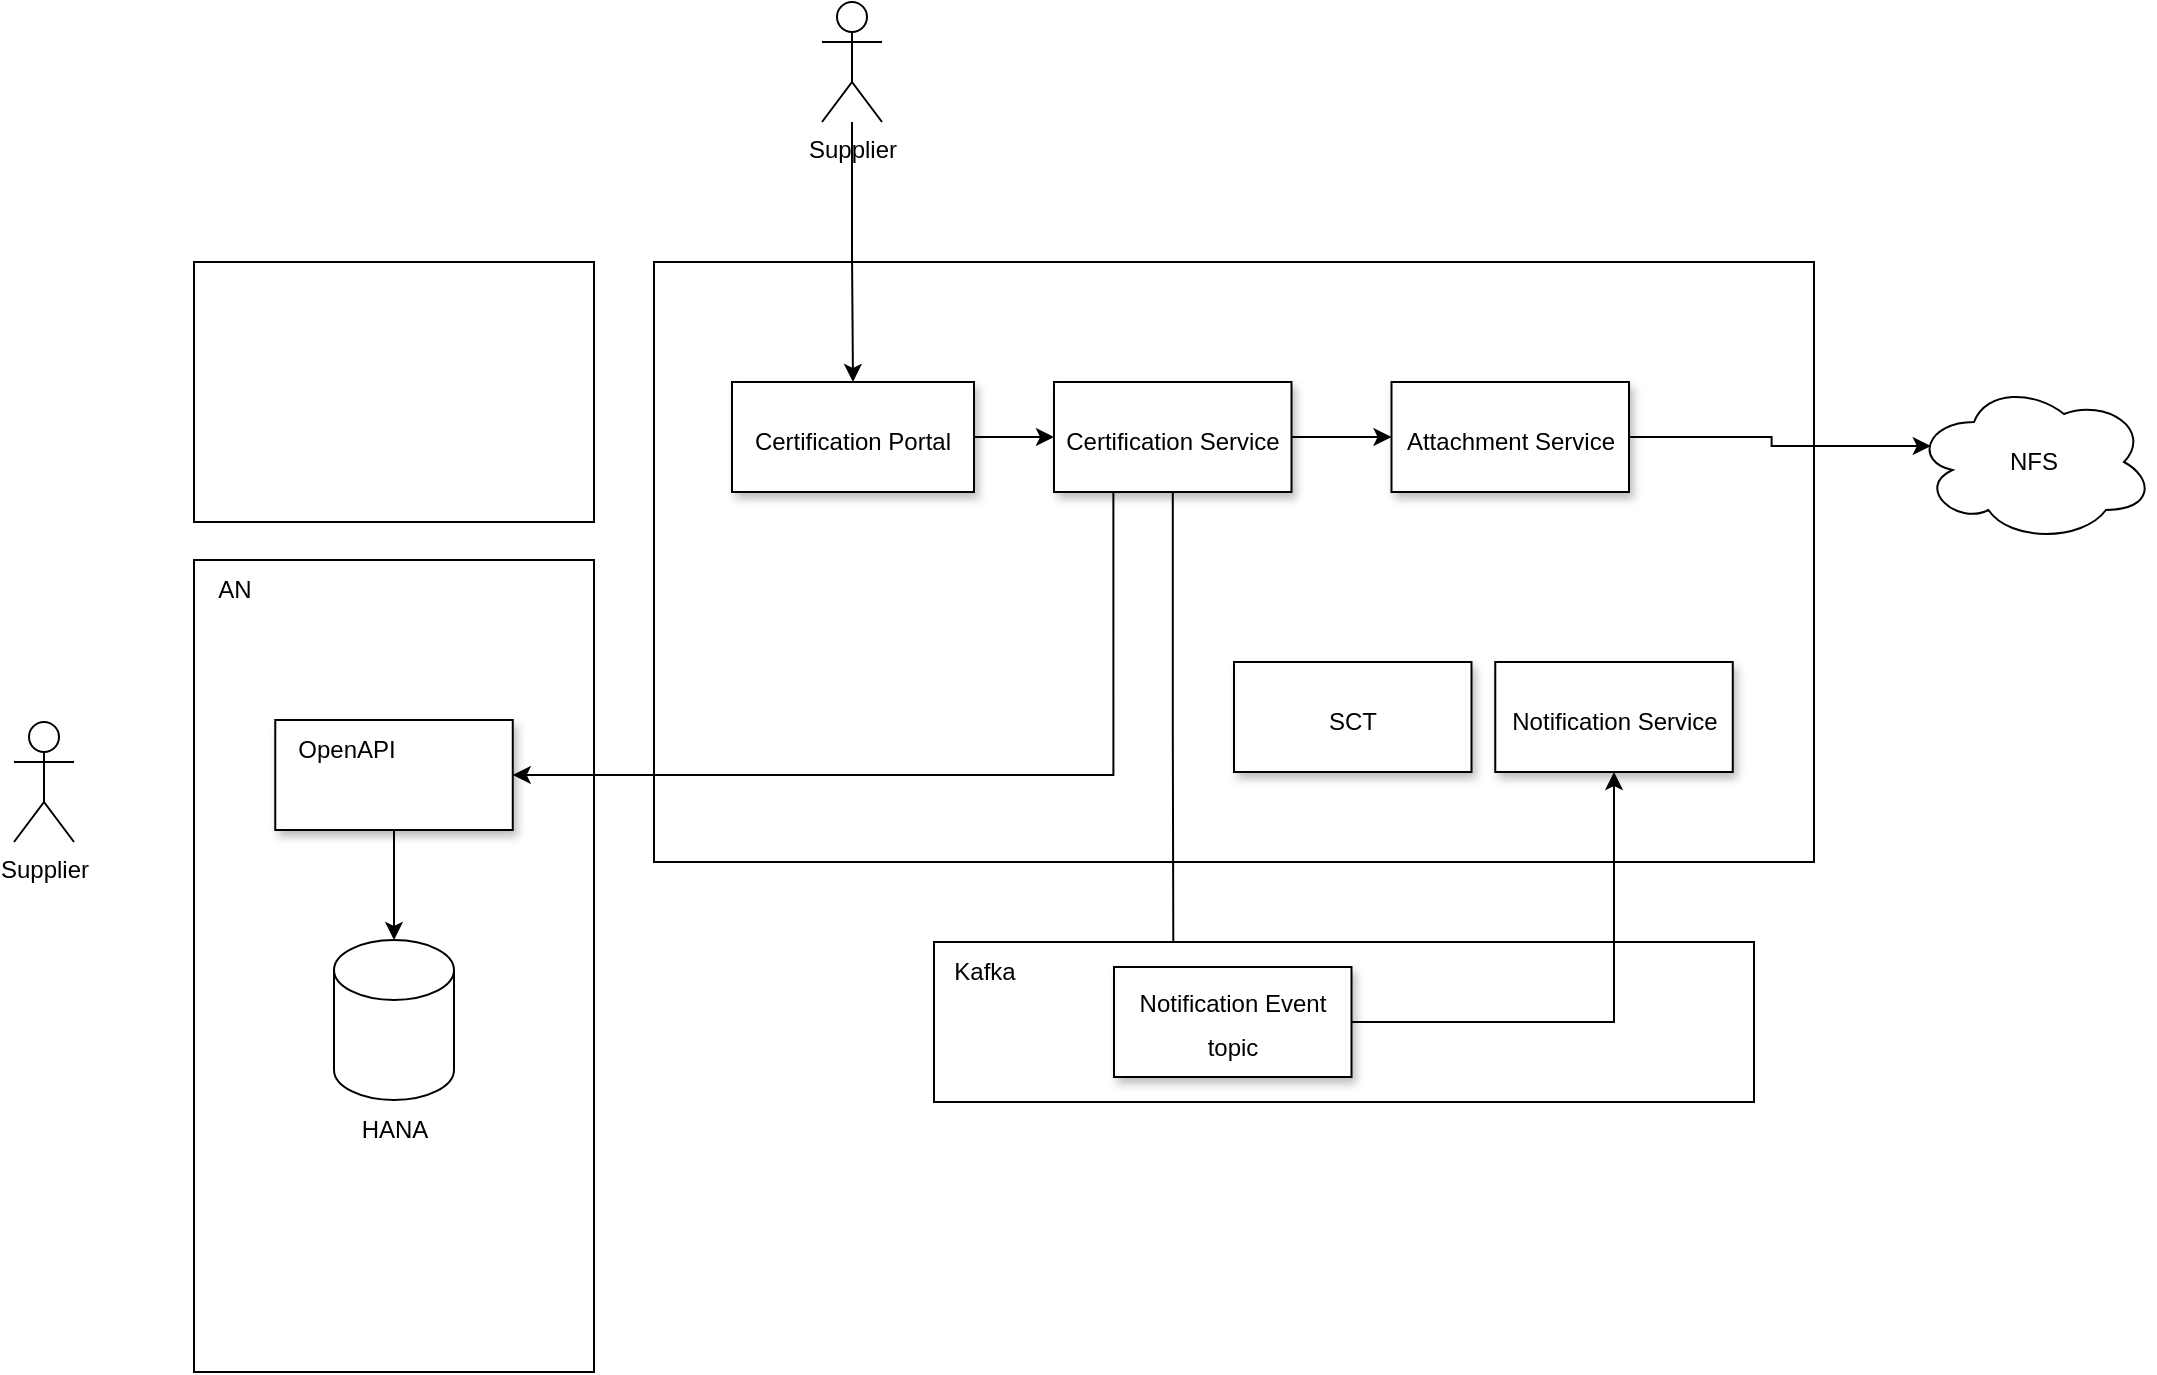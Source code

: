 <mxfile version="20.5.1" type="github">
  <diagram id="iNibahF6Y3yYVgzD8dor" name="Page-1">
    <mxGraphModel dx="2079" dy="1853" grid="1" gridSize="10" guides="1" tooltips="1" connect="1" arrows="1" fold="1" page="1" pageScale="1" pageWidth="827" pageHeight="1169" math="0" shadow="0">
      <root>
        <mxCell id="0" />
        <mxCell id="1" parent="0" />
        <mxCell id="NBC4jcn0iUTAf-bns_DX-7" value="" style="rounded=0;whiteSpace=wrap;html=1;" vertex="1" parent="1">
          <mxGeometry x="300" y="30" width="580" height="300" as="geometry" />
        </mxCell>
        <mxCell id="NBC4jcn0iUTAf-bns_DX-26" style="edgeStyle=orthogonalEdgeStyle;rounded=0;orthogonalLoop=1;jettySize=auto;html=1;entryX=0.5;entryY=0;entryDx=0;entryDy=0;" edge="1" parent="1" source="NBC4jcn0iUTAf-bns_DX-6" target="NBC4jcn0iUTAf-bns_DX-18">
          <mxGeometry relative="1" as="geometry" />
        </mxCell>
        <mxCell id="NBC4jcn0iUTAf-bns_DX-6" value="Supplier" style="shape=umlActor;verticalLabelPosition=bottom;verticalAlign=top;html=1;outlineConnect=0;" vertex="1" parent="1">
          <mxGeometry x="384" y="-100" width="30" height="60" as="geometry" />
        </mxCell>
        <mxCell id="NBC4jcn0iUTAf-bns_DX-16" value="NFS" style="ellipse;shape=cloud;whiteSpace=wrap;html=1;" vertex="1" parent="1">
          <mxGeometry x="930" y="90" width="120" height="80" as="geometry" />
        </mxCell>
        <mxCell id="NBC4jcn0iUTAf-bns_DX-27" style="edgeStyle=orthogonalEdgeStyle;rounded=0;orthogonalLoop=1;jettySize=auto;html=1;" edge="1" parent="1" source="NBC4jcn0iUTAf-bns_DX-18" target="NBC4jcn0iUTAf-bns_DX-19">
          <mxGeometry relative="1" as="geometry" />
        </mxCell>
        <mxCell id="NBC4jcn0iUTAf-bns_DX-18" value="&lt;span style=&quot;font-size: 12px;&quot;&gt;Certification Portal&lt;/span&gt;" style="whiteSpace=wrap;html=1;shadow=1;fontSize=18;" vertex="1" parent="1">
          <mxGeometry x="339" y="90" width="121" height="55" as="geometry" />
        </mxCell>
        <mxCell id="NBC4jcn0iUTAf-bns_DX-28" style="edgeStyle=orthogonalEdgeStyle;rounded=0;orthogonalLoop=1;jettySize=auto;html=1;entryX=0;entryY=0.5;entryDx=0;entryDy=0;" edge="1" parent="1" source="NBC4jcn0iUTAf-bns_DX-19" target="NBC4jcn0iUTAf-bns_DX-23">
          <mxGeometry relative="1" as="geometry" />
        </mxCell>
        <mxCell id="NBC4jcn0iUTAf-bns_DX-37" style="edgeStyle=orthogonalEdgeStyle;rounded=0;orthogonalLoop=1;jettySize=auto;html=1;entryX=0.25;entryY=0;entryDx=0;entryDy=0;" edge="1" parent="1" source="NBC4jcn0iUTAf-bns_DX-19" target="NBC4jcn0iUTAf-bns_DX-17">
          <mxGeometry relative="1" as="geometry" />
        </mxCell>
        <mxCell id="NBC4jcn0iUTAf-bns_DX-19" value="&lt;span style=&quot;font-size: 12px;&quot;&gt;Certification Service&lt;/span&gt;" style="whiteSpace=wrap;html=1;shadow=1;fontSize=18;" vertex="1" parent="1">
          <mxGeometry x="500" y="90" width="118.75" height="55" as="geometry" />
        </mxCell>
        <mxCell id="NBC4jcn0iUTAf-bns_DX-20" value="&lt;span style=&quot;font-size: 12px;&quot;&gt;Notification Service&lt;/span&gt;" style="whiteSpace=wrap;html=1;shadow=1;fontSize=18;" vertex="1" parent="1">
          <mxGeometry x="720.63" y="230" width="118.75" height="55" as="geometry" />
        </mxCell>
        <mxCell id="NBC4jcn0iUTAf-bns_DX-22" value="&lt;span style=&quot;font-size: 12px;&quot;&gt;SCT&lt;/span&gt;" style="whiteSpace=wrap;html=1;shadow=1;fontSize=18;" vertex="1" parent="1">
          <mxGeometry x="590" y="230" width="118.75" height="55" as="geometry" />
        </mxCell>
        <mxCell id="NBC4jcn0iUTAf-bns_DX-29" style="edgeStyle=orthogonalEdgeStyle;rounded=0;orthogonalLoop=1;jettySize=auto;html=1;entryX=0.07;entryY=0.4;entryDx=0;entryDy=0;entryPerimeter=0;" edge="1" parent="1" source="NBC4jcn0iUTAf-bns_DX-23" target="NBC4jcn0iUTAf-bns_DX-16">
          <mxGeometry relative="1" as="geometry" />
        </mxCell>
        <mxCell id="NBC4jcn0iUTAf-bns_DX-23" value="&lt;span style=&quot;font-size: 12px;&quot;&gt;Attachment Service&lt;/span&gt;" style="whiteSpace=wrap;html=1;shadow=1;fontSize=18;" vertex="1" parent="1">
          <mxGeometry x="668.75" y="90" width="118.75" height="55" as="geometry" />
        </mxCell>
        <mxCell id="NBC4jcn0iUTAf-bns_DX-24" value="" style="rounded=0;whiteSpace=wrap;html=1;" vertex="1" parent="1">
          <mxGeometry x="70" y="30" width="200" height="130" as="geometry" />
        </mxCell>
        <mxCell id="NBC4jcn0iUTAf-bns_DX-25" value="Supplier" style="shape=umlActor;verticalLabelPosition=bottom;verticalAlign=top;html=1;outlineConnect=0;" vertex="1" parent="1">
          <mxGeometry x="-20" y="260" width="30" height="60" as="geometry" />
        </mxCell>
        <mxCell id="NBC4jcn0iUTAf-bns_DX-31" value="" style="group" vertex="1" connectable="0" parent="1">
          <mxGeometry x="70" y="179" width="200" height="406" as="geometry" />
        </mxCell>
        <mxCell id="B5y0qz-TB3IfU01jpHbR-6" value="" style="rounded=0;whiteSpace=wrap;html=1;" parent="NBC4jcn0iUTAf-bns_DX-31" vertex="1">
          <mxGeometry width="200" height="406" as="geometry" />
        </mxCell>
        <mxCell id="NBC4jcn0iUTAf-bns_DX-10" value="AN" style="text;html=1;align=center;verticalAlign=middle;resizable=0;points=[];autosize=1;strokeColor=none;fillColor=none;" vertex="1" parent="NBC4jcn0iUTAf-bns_DX-31">
          <mxGeometry width="40" height="30" as="geometry" />
        </mxCell>
        <mxCell id="NBC4jcn0iUTAf-bns_DX-33" value="" style="group" vertex="1" connectable="0" parent="NBC4jcn0iUTAf-bns_DX-31">
          <mxGeometry x="40.63" y="80" width="118.75" height="55" as="geometry" />
        </mxCell>
        <mxCell id="NBC4jcn0iUTAf-bns_DX-21" value="" style="whiteSpace=wrap;html=1;shadow=1;fontSize=18;" vertex="1" parent="NBC4jcn0iUTAf-bns_DX-33">
          <mxGeometry width="118.75" height="55" as="geometry" />
        </mxCell>
        <mxCell id="NBC4jcn0iUTAf-bns_DX-13" value="OpenAPI" style="text;html=1;align=center;verticalAlign=middle;resizable=0;points=[];autosize=1;strokeColor=none;fillColor=none;" vertex="1" parent="NBC4jcn0iUTAf-bns_DX-33">
          <mxGeometry width="70" height="30" as="geometry" />
        </mxCell>
        <mxCell id="B5y0qz-TB3IfU01jpHbR-4" value="" style="group" parent="NBC4jcn0iUTAf-bns_DX-31" vertex="1" connectable="0">
          <mxGeometry x="70" y="190" width="60" height="110" as="geometry" />
        </mxCell>
        <mxCell id="B5y0qz-TB3IfU01jpHbR-2" value="" style="shape=cylinder3;whiteSpace=wrap;html=1;boundedLbl=1;backgroundOutline=1;size=15;" parent="B5y0qz-TB3IfU01jpHbR-4" vertex="1">
          <mxGeometry width="60" height="80" as="geometry" />
        </mxCell>
        <mxCell id="B5y0qz-TB3IfU01jpHbR-3" value="HANA" style="text;html=1;align=center;verticalAlign=middle;resizable=0;points=[];autosize=1;strokeColor=none;fillColor=none;" parent="B5y0qz-TB3IfU01jpHbR-4" vertex="1">
          <mxGeometry y="80" width="60" height="30" as="geometry" />
        </mxCell>
        <mxCell id="NBC4jcn0iUTAf-bns_DX-34" style="edgeStyle=orthogonalEdgeStyle;rounded=0;orthogonalLoop=1;jettySize=auto;html=1;exitX=0.5;exitY=1;exitDx=0;exitDy=0;" edge="1" parent="NBC4jcn0iUTAf-bns_DX-31" source="NBC4jcn0iUTAf-bns_DX-21" target="B5y0qz-TB3IfU01jpHbR-2">
          <mxGeometry relative="1" as="geometry" />
        </mxCell>
        <mxCell id="NBC4jcn0iUTAf-bns_DX-35" style="edgeStyle=orthogonalEdgeStyle;rounded=0;orthogonalLoop=1;jettySize=auto;html=1;exitX=0.25;exitY=1;exitDx=0;exitDy=0;entryX=1;entryY=0.5;entryDx=0;entryDy=0;" edge="1" parent="1" source="NBC4jcn0iUTAf-bns_DX-19" target="NBC4jcn0iUTAf-bns_DX-21">
          <mxGeometry relative="1" as="geometry" />
        </mxCell>
        <mxCell id="NBC4jcn0iUTAf-bns_DX-36" value="" style="group" vertex="1" connectable="0" parent="1">
          <mxGeometry x="440" y="370" width="410" height="80" as="geometry" />
        </mxCell>
        <mxCell id="NBC4jcn0iUTAf-bns_DX-11" value="" style="rounded=0;whiteSpace=wrap;html=1;" vertex="1" parent="NBC4jcn0iUTAf-bns_DX-36">
          <mxGeometry width="410" height="80" as="geometry" />
        </mxCell>
        <mxCell id="NBC4jcn0iUTAf-bns_DX-14" value="Kafka" style="text;html=1;align=center;verticalAlign=middle;resizable=0;points=[];autosize=1;strokeColor=none;fillColor=none;" vertex="1" parent="NBC4jcn0iUTAf-bns_DX-36">
          <mxGeometry width="50" height="30" as="geometry" />
        </mxCell>
        <mxCell id="NBC4jcn0iUTAf-bns_DX-17" value="&lt;span style=&quot;font-size: 12px;&quot;&gt;Notification Event topic&lt;/span&gt;" style="whiteSpace=wrap;html=1;shadow=1;fontSize=18;" vertex="1" parent="NBC4jcn0iUTAf-bns_DX-36">
          <mxGeometry x="90" y="12.5" width="118.75" height="55" as="geometry" />
        </mxCell>
        <mxCell id="NBC4jcn0iUTAf-bns_DX-38" style="edgeStyle=orthogonalEdgeStyle;rounded=0;orthogonalLoop=1;jettySize=auto;html=1;entryX=0.5;entryY=1;entryDx=0;entryDy=0;" edge="1" parent="1" source="NBC4jcn0iUTAf-bns_DX-17" target="NBC4jcn0iUTAf-bns_DX-20">
          <mxGeometry relative="1" as="geometry" />
        </mxCell>
      </root>
    </mxGraphModel>
  </diagram>
</mxfile>
